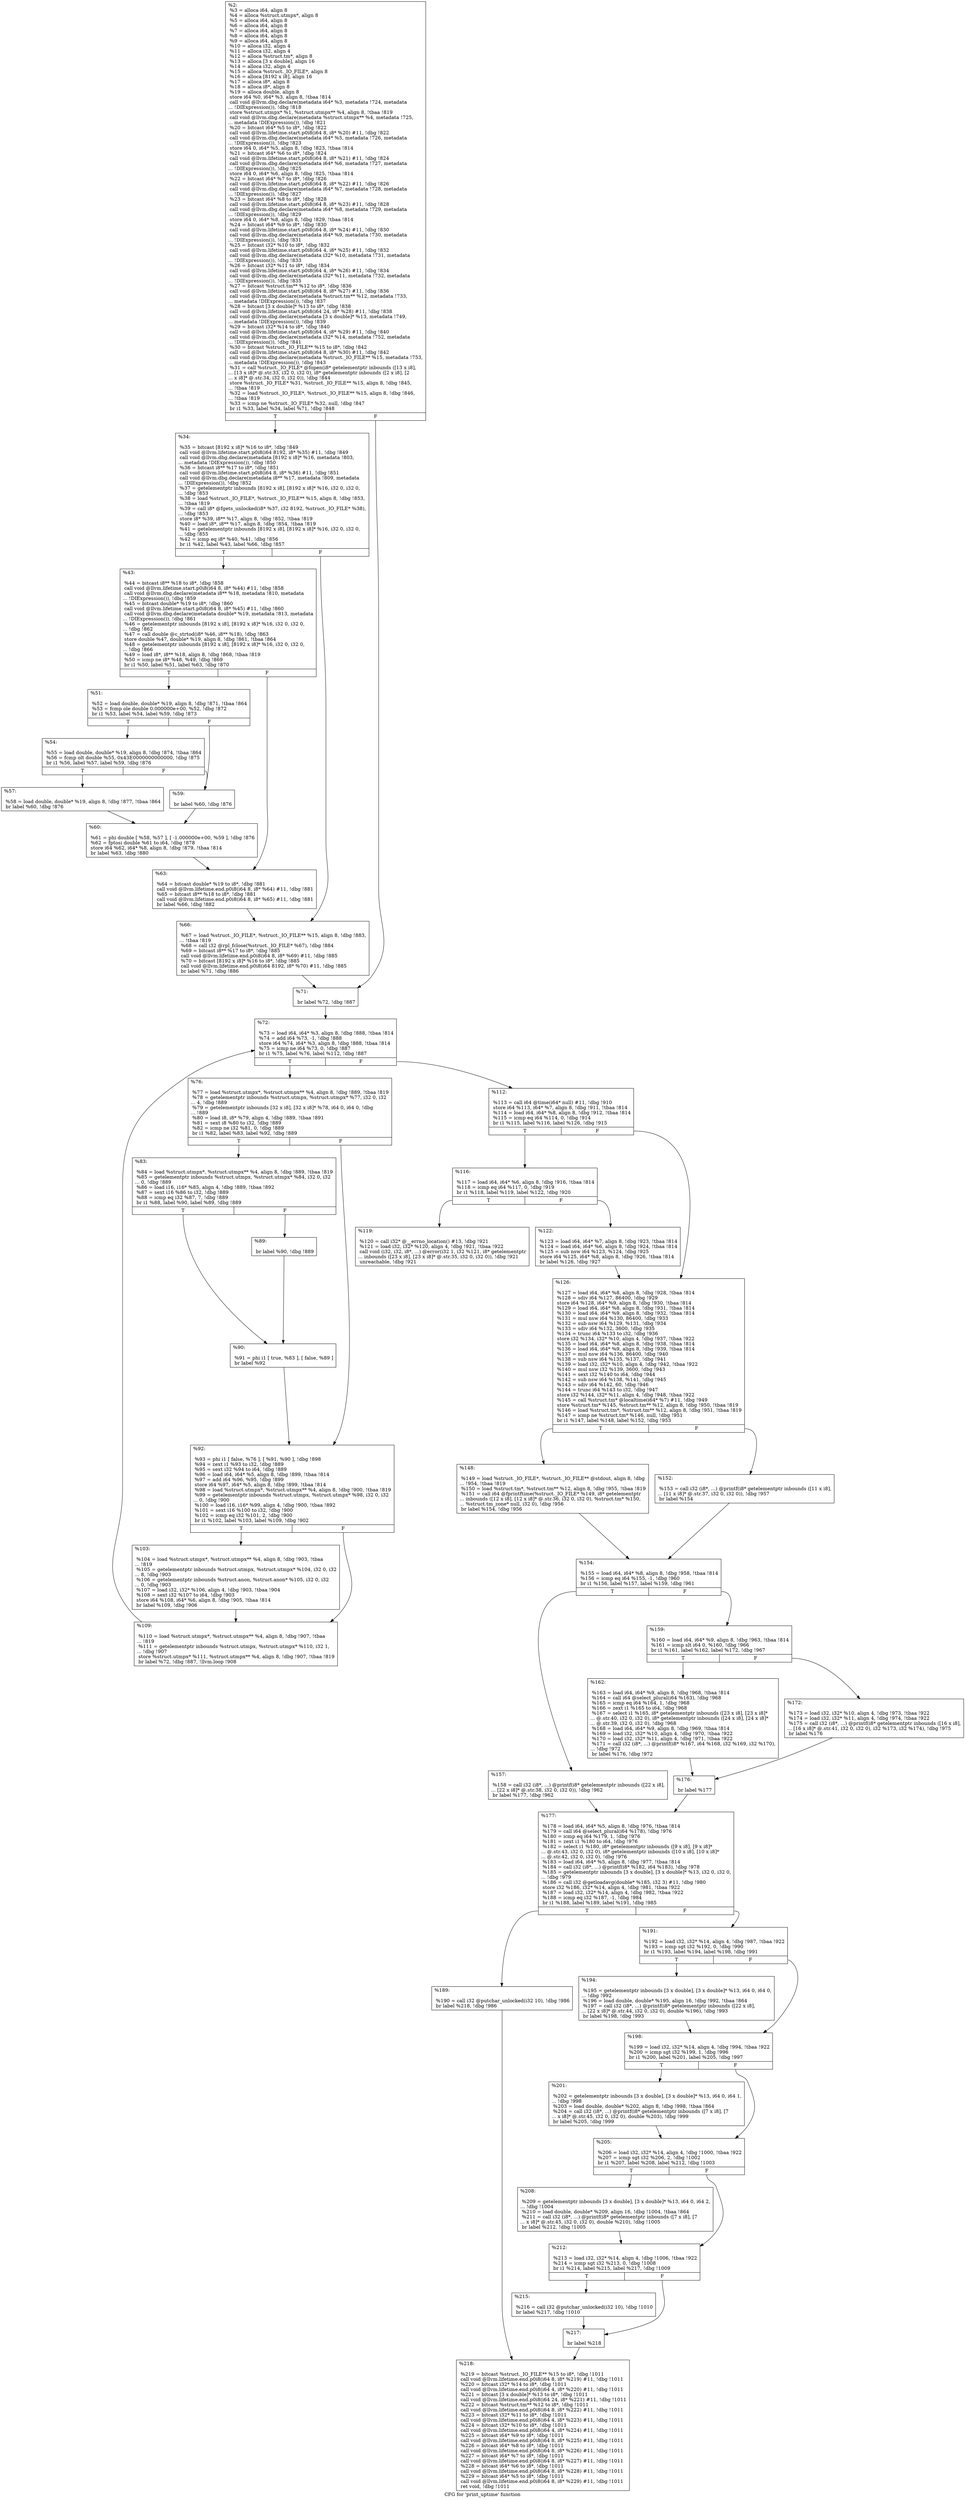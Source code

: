 digraph "CFG for 'print_uptime' function" {
	label="CFG for 'print_uptime' function";

	Node0x20c3990 [shape=record,label="{%2:\l  %3 = alloca i64, align 8\l  %4 = alloca %struct.utmpx*, align 8\l  %5 = alloca i64, align 8\l  %6 = alloca i64, align 8\l  %7 = alloca i64, align 8\l  %8 = alloca i64, align 8\l  %9 = alloca i64, align 8\l  %10 = alloca i32, align 4\l  %11 = alloca i32, align 4\l  %12 = alloca %struct.tm*, align 8\l  %13 = alloca [3 x double], align 16\l  %14 = alloca i32, align 4\l  %15 = alloca %struct._IO_FILE*, align 8\l  %16 = alloca [8192 x i8], align 16\l  %17 = alloca i8*, align 8\l  %18 = alloca i8*, align 8\l  %19 = alloca double, align 8\l  store i64 %0, i64* %3, align 8, !tbaa !814\l  call void @llvm.dbg.declare(metadata i64* %3, metadata !724, metadata\l... !DIExpression()), !dbg !818\l  store %struct.utmpx* %1, %struct.utmpx** %4, align 8, !tbaa !819\l  call void @llvm.dbg.declare(metadata %struct.utmpx** %4, metadata !725,\l... metadata !DIExpression()), !dbg !821\l  %20 = bitcast i64* %5 to i8*, !dbg !822\l  call void @llvm.lifetime.start.p0i8(i64 8, i8* %20) #11, !dbg !822\l  call void @llvm.dbg.declare(metadata i64* %5, metadata !726, metadata\l... !DIExpression()), !dbg !823\l  store i64 0, i64* %5, align 8, !dbg !823, !tbaa !814\l  %21 = bitcast i64* %6 to i8*, !dbg !824\l  call void @llvm.lifetime.start.p0i8(i64 8, i8* %21) #11, !dbg !824\l  call void @llvm.dbg.declare(metadata i64* %6, metadata !727, metadata\l... !DIExpression()), !dbg !825\l  store i64 0, i64* %6, align 8, !dbg !825, !tbaa !814\l  %22 = bitcast i64* %7 to i8*, !dbg !826\l  call void @llvm.lifetime.start.p0i8(i64 8, i8* %22) #11, !dbg !826\l  call void @llvm.dbg.declare(metadata i64* %7, metadata !728, metadata\l... !DIExpression()), !dbg !827\l  %23 = bitcast i64* %8 to i8*, !dbg !828\l  call void @llvm.lifetime.start.p0i8(i64 8, i8* %23) #11, !dbg !828\l  call void @llvm.dbg.declare(metadata i64* %8, metadata !729, metadata\l... !DIExpression()), !dbg !829\l  store i64 0, i64* %8, align 8, !dbg !829, !tbaa !814\l  %24 = bitcast i64* %9 to i8*, !dbg !830\l  call void @llvm.lifetime.start.p0i8(i64 8, i8* %24) #11, !dbg !830\l  call void @llvm.dbg.declare(metadata i64* %9, metadata !730, metadata\l... !DIExpression()), !dbg !831\l  %25 = bitcast i32* %10 to i8*, !dbg !832\l  call void @llvm.lifetime.start.p0i8(i64 4, i8* %25) #11, !dbg !832\l  call void @llvm.dbg.declare(metadata i32* %10, metadata !731, metadata\l... !DIExpression()), !dbg !833\l  %26 = bitcast i32* %11 to i8*, !dbg !834\l  call void @llvm.lifetime.start.p0i8(i64 4, i8* %26) #11, !dbg !834\l  call void @llvm.dbg.declare(metadata i32* %11, metadata !732, metadata\l... !DIExpression()), !dbg !835\l  %27 = bitcast %struct.tm** %12 to i8*, !dbg !836\l  call void @llvm.lifetime.start.p0i8(i64 8, i8* %27) #11, !dbg !836\l  call void @llvm.dbg.declare(metadata %struct.tm** %12, metadata !733,\l... metadata !DIExpression()), !dbg !837\l  %28 = bitcast [3 x double]* %13 to i8*, !dbg !838\l  call void @llvm.lifetime.start.p0i8(i64 24, i8* %28) #11, !dbg !838\l  call void @llvm.dbg.declare(metadata [3 x double]* %13, metadata !749,\l... metadata !DIExpression()), !dbg !839\l  %29 = bitcast i32* %14 to i8*, !dbg !840\l  call void @llvm.lifetime.start.p0i8(i64 4, i8* %29) #11, !dbg !840\l  call void @llvm.dbg.declare(metadata i32* %14, metadata !752, metadata\l... !DIExpression()), !dbg !841\l  %30 = bitcast %struct._IO_FILE** %15 to i8*, !dbg !842\l  call void @llvm.lifetime.start.p0i8(i64 8, i8* %30) #11, !dbg !842\l  call void @llvm.dbg.declare(metadata %struct._IO_FILE** %15, metadata !753,\l... metadata !DIExpression()), !dbg !843\l  %31 = call %struct._IO_FILE* @fopen(i8* getelementptr inbounds ([13 x i8],\l... [13 x i8]* @.str.33, i32 0, i32 0), i8* getelementptr inbounds ([2 x i8], [2\l... x i8]* @.str.34, i32 0, i32 0)), !dbg !844\l  store %struct._IO_FILE* %31, %struct._IO_FILE** %15, align 8, !dbg !845,\l... !tbaa !819\l  %32 = load %struct._IO_FILE*, %struct._IO_FILE** %15, align 8, !dbg !846,\l... !tbaa !819\l  %33 = icmp ne %struct._IO_FILE* %32, null, !dbg !847\l  br i1 %33, label %34, label %71, !dbg !848\l|{<s0>T|<s1>F}}"];
	Node0x20c3990:s0 -> Node0x20d00e0;
	Node0x20c3990:s1 -> Node0x20d03b0;
	Node0x20d00e0 [shape=record,label="{%34:\l\l  %35 = bitcast [8192 x i8]* %16 to i8*, !dbg !849\l  call void @llvm.lifetime.start.p0i8(i64 8192, i8* %35) #11, !dbg !849\l  call void @llvm.dbg.declare(metadata [8192 x i8]* %16, metadata !803,\l... metadata !DIExpression()), !dbg !850\l  %36 = bitcast i8** %17 to i8*, !dbg !851\l  call void @llvm.lifetime.start.p0i8(i64 8, i8* %36) #11, !dbg !851\l  call void @llvm.dbg.declare(metadata i8** %17, metadata !809, metadata\l... !DIExpression()), !dbg !852\l  %37 = getelementptr inbounds [8192 x i8], [8192 x i8]* %16, i32 0, i32 0,\l... !dbg !853\l  %38 = load %struct._IO_FILE*, %struct._IO_FILE** %15, align 8, !dbg !853,\l... !tbaa !819\l  %39 = call i8* @fgets_unlocked(i8* %37, i32 8192, %struct._IO_FILE* %38),\l... !dbg !853\l  store i8* %39, i8** %17, align 8, !dbg !852, !tbaa !819\l  %40 = load i8*, i8** %17, align 8, !dbg !854, !tbaa !819\l  %41 = getelementptr inbounds [8192 x i8], [8192 x i8]* %16, i32 0, i32 0,\l... !dbg !855\l  %42 = icmp eq i8* %40, %41, !dbg !856\l  br i1 %42, label %43, label %66, !dbg !857\l|{<s0>T|<s1>F}}"];
	Node0x20d00e0:s0 -> Node0x20d0130;
	Node0x20d00e0:s1 -> Node0x20d0360;
	Node0x20d0130 [shape=record,label="{%43:\l\l  %44 = bitcast i8** %18 to i8*, !dbg !858\l  call void @llvm.lifetime.start.p0i8(i64 8, i8* %44) #11, !dbg !858\l  call void @llvm.dbg.declare(metadata i8** %18, metadata !810, metadata\l... !DIExpression()), !dbg !859\l  %45 = bitcast double* %19 to i8*, !dbg !860\l  call void @llvm.lifetime.start.p0i8(i64 8, i8* %45) #11, !dbg !860\l  call void @llvm.dbg.declare(metadata double* %19, metadata !813, metadata\l... !DIExpression()), !dbg !861\l  %46 = getelementptr inbounds [8192 x i8], [8192 x i8]* %16, i32 0, i32 0,\l... !dbg !862\l  %47 = call double @c_strtod(i8* %46, i8** %18), !dbg !863\l  store double %47, double* %19, align 8, !dbg !861, !tbaa !864\l  %48 = getelementptr inbounds [8192 x i8], [8192 x i8]* %16, i32 0, i32 0,\l... !dbg !866\l  %49 = load i8*, i8** %18, align 8, !dbg !868, !tbaa !819\l  %50 = icmp ne i8* %48, %49, !dbg !869\l  br i1 %50, label %51, label %63, !dbg !870\l|{<s0>T|<s1>F}}"];
	Node0x20d0130:s0 -> Node0x20d0180;
	Node0x20d0130:s1 -> Node0x20d0310;
	Node0x20d0180 [shape=record,label="{%51:\l\l  %52 = load double, double* %19, align 8, !dbg !871, !tbaa !864\l  %53 = fcmp ole double 0.000000e+00, %52, !dbg !872\l  br i1 %53, label %54, label %59, !dbg !873\l|{<s0>T|<s1>F}}"];
	Node0x20d0180:s0 -> Node0x20d01d0;
	Node0x20d0180:s1 -> Node0x20d0270;
	Node0x20d01d0 [shape=record,label="{%54:\l\l  %55 = load double, double* %19, align 8, !dbg !874, !tbaa !864\l  %56 = fcmp olt double %55, 0x43E0000000000000, !dbg !875\l  br i1 %56, label %57, label %59, !dbg !876\l|{<s0>T|<s1>F}}"];
	Node0x20d01d0:s0 -> Node0x20d0220;
	Node0x20d01d0:s1 -> Node0x20d0270;
	Node0x20d0220 [shape=record,label="{%57:\l\l  %58 = load double, double* %19, align 8, !dbg !877, !tbaa !864\l  br label %60, !dbg !876\l}"];
	Node0x20d0220 -> Node0x20d02c0;
	Node0x20d0270 [shape=record,label="{%59:\l\l  br label %60, !dbg !876\l}"];
	Node0x20d0270 -> Node0x20d02c0;
	Node0x20d02c0 [shape=record,label="{%60:\l\l  %61 = phi double [ %58, %57 ], [ -1.000000e+00, %59 ], !dbg !876\l  %62 = fptosi double %61 to i64, !dbg !878\l  store i64 %62, i64* %8, align 8, !dbg !879, !tbaa !814\l  br label %63, !dbg !880\l}"];
	Node0x20d02c0 -> Node0x20d0310;
	Node0x20d0310 [shape=record,label="{%63:\l\l  %64 = bitcast double* %19 to i8*, !dbg !881\l  call void @llvm.lifetime.end.p0i8(i64 8, i8* %64) #11, !dbg !881\l  %65 = bitcast i8** %18 to i8*, !dbg !881\l  call void @llvm.lifetime.end.p0i8(i64 8, i8* %65) #11, !dbg !881\l  br label %66, !dbg !882\l}"];
	Node0x20d0310 -> Node0x20d0360;
	Node0x20d0360 [shape=record,label="{%66:\l\l  %67 = load %struct._IO_FILE*, %struct._IO_FILE** %15, align 8, !dbg !883,\l... !tbaa !819\l  %68 = call i32 @rpl_fclose(%struct._IO_FILE* %67), !dbg !884\l  %69 = bitcast i8** %17 to i8*, !dbg !885\l  call void @llvm.lifetime.end.p0i8(i64 8, i8* %69) #11, !dbg !885\l  %70 = bitcast [8192 x i8]* %16 to i8*, !dbg !885\l  call void @llvm.lifetime.end.p0i8(i64 8192, i8* %70) #11, !dbg !885\l  br label %71, !dbg !886\l}"];
	Node0x20d0360 -> Node0x20d03b0;
	Node0x20d03b0 [shape=record,label="{%71:\l\l  br label %72, !dbg !887\l}"];
	Node0x20d03b0 -> Node0x20d0400;
	Node0x20d0400 [shape=record,label="{%72:\l\l  %73 = load i64, i64* %3, align 8, !dbg !888, !tbaa !814\l  %74 = add i64 %73, -1, !dbg !888\l  store i64 %74, i64* %3, align 8, !dbg !888, !tbaa !814\l  %75 = icmp ne i64 %73, 0, !dbg !887\l  br i1 %75, label %76, label %112, !dbg !887\l|{<s0>T|<s1>F}}"];
	Node0x20d0400:s0 -> Node0x20d0450;
	Node0x20d0400:s1 -> Node0x20d0680;
	Node0x20d0450 [shape=record,label="{%76:\l\l  %77 = load %struct.utmpx*, %struct.utmpx** %4, align 8, !dbg !889, !tbaa !819\l  %78 = getelementptr inbounds %struct.utmpx, %struct.utmpx* %77, i32 0, i32\l... 4, !dbg !889\l  %79 = getelementptr inbounds [32 x i8], [32 x i8]* %78, i64 0, i64 0, !dbg\l... !889\l  %80 = load i8, i8* %79, align 4, !dbg !889, !tbaa !891\l  %81 = sext i8 %80 to i32, !dbg !889\l  %82 = icmp ne i32 %81, 0, !dbg !889\l  br i1 %82, label %83, label %92, !dbg !889\l|{<s0>T|<s1>F}}"];
	Node0x20d0450:s0 -> Node0x20d04a0;
	Node0x20d0450:s1 -> Node0x20d0590;
	Node0x20d04a0 [shape=record,label="{%83:\l\l  %84 = load %struct.utmpx*, %struct.utmpx** %4, align 8, !dbg !889, !tbaa !819\l  %85 = getelementptr inbounds %struct.utmpx, %struct.utmpx* %84, i32 0, i32\l... 0, !dbg !889\l  %86 = load i16, i16* %85, align 4, !dbg !889, !tbaa !892\l  %87 = sext i16 %86 to i32, !dbg !889\l  %88 = icmp eq i32 %87, 7, !dbg !889\l  br i1 %88, label %90, label %89, !dbg !889\l|{<s0>T|<s1>F}}"];
	Node0x20d04a0:s0 -> Node0x20d0540;
	Node0x20d04a0:s1 -> Node0x20d04f0;
	Node0x20d04f0 [shape=record,label="{%89:\l\l  br label %90, !dbg !889\l}"];
	Node0x20d04f0 -> Node0x20d0540;
	Node0x20d0540 [shape=record,label="{%90:\l\l  %91 = phi i1 [ true, %83 ], [ false, %89 ]\l  br label %92\l}"];
	Node0x20d0540 -> Node0x20d0590;
	Node0x20d0590 [shape=record,label="{%92:\l\l  %93 = phi i1 [ false, %76 ], [ %91, %90 ], !dbg !898\l  %94 = zext i1 %93 to i32, !dbg !889\l  %95 = sext i32 %94 to i64, !dbg !889\l  %96 = load i64, i64* %5, align 8, !dbg !899, !tbaa !814\l  %97 = add i64 %96, %95, !dbg !899\l  store i64 %97, i64* %5, align 8, !dbg !899, !tbaa !814\l  %98 = load %struct.utmpx*, %struct.utmpx** %4, align 8, !dbg !900, !tbaa !819\l  %99 = getelementptr inbounds %struct.utmpx, %struct.utmpx* %98, i32 0, i32\l... 0, !dbg !900\l  %100 = load i16, i16* %99, align 4, !dbg !900, !tbaa !892\l  %101 = sext i16 %100 to i32, !dbg !900\l  %102 = icmp eq i32 %101, 2, !dbg !900\l  br i1 %102, label %103, label %109, !dbg !902\l|{<s0>T|<s1>F}}"];
	Node0x20d0590:s0 -> Node0x20d05e0;
	Node0x20d0590:s1 -> Node0x20d0630;
	Node0x20d05e0 [shape=record,label="{%103:\l\l  %104 = load %struct.utmpx*, %struct.utmpx** %4, align 8, !dbg !903, !tbaa\l... !819\l  %105 = getelementptr inbounds %struct.utmpx, %struct.utmpx* %104, i32 0, i32\l... 8, !dbg !903\l  %106 = getelementptr inbounds %struct.anon, %struct.anon* %105, i32 0, i32\l... 0, !dbg !903\l  %107 = load i32, i32* %106, align 4, !dbg !903, !tbaa !904\l  %108 = sext i32 %107 to i64, !dbg !903\l  store i64 %108, i64* %6, align 8, !dbg !905, !tbaa !814\l  br label %109, !dbg !906\l}"];
	Node0x20d05e0 -> Node0x20d0630;
	Node0x20d0630 [shape=record,label="{%109:\l\l  %110 = load %struct.utmpx*, %struct.utmpx** %4, align 8, !dbg !907, !tbaa\l... !819\l  %111 = getelementptr inbounds %struct.utmpx, %struct.utmpx* %110, i32 1,\l... !dbg !907\l  store %struct.utmpx* %111, %struct.utmpx** %4, align 8, !dbg !907, !tbaa !819\l  br label %72, !dbg !887, !llvm.loop !908\l}"];
	Node0x20d0630 -> Node0x20d0400;
	Node0x20d0680 [shape=record,label="{%112:\l\l  %113 = call i64 @time(i64* null) #11, !dbg !910\l  store i64 %113, i64* %7, align 8, !dbg !911, !tbaa !814\l  %114 = load i64, i64* %8, align 8, !dbg !912, !tbaa !814\l  %115 = icmp eq i64 %114, 0, !dbg !914\l  br i1 %115, label %116, label %126, !dbg !915\l|{<s0>T|<s1>F}}"];
	Node0x20d0680:s0 -> Node0x20d06d0;
	Node0x20d0680:s1 -> Node0x20d07c0;
	Node0x20d06d0 [shape=record,label="{%116:\l\l  %117 = load i64, i64* %6, align 8, !dbg !916, !tbaa !814\l  %118 = icmp eq i64 %117, 0, !dbg !919\l  br i1 %118, label %119, label %122, !dbg !920\l|{<s0>T|<s1>F}}"];
	Node0x20d06d0:s0 -> Node0x20d0720;
	Node0x20d06d0:s1 -> Node0x20d0770;
	Node0x20d0720 [shape=record,label="{%119:\l\l  %120 = call i32* @__errno_location() #13, !dbg !921\l  %121 = load i32, i32* %120, align 4, !dbg !921, !tbaa !922\l  call void (i32, i32, i8*, ...) @error(i32 1, i32 %121, i8* getelementptr\l... inbounds ([23 x i8], [23 x i8]* @.str.35, i32 0, i32 0)), !dbg !921\l  unreachable, !dbg !921\l}"];
	Node0x20d0770 [shape=record,label="{%122:\l\l  %123 = load i64, i64* %7, align 8, !dbg !923, !tbaa !814\l  %124 = load i64, i64* %6, align 8, !dbg !924, !tbaa !814\l  %125 = sub nsw i64 %123, %124, !dbg !925\l  store i64 %125, i64* %8, align 8, !dbg !926, !tbaa !814\l  br label %126, !dbg !927\l}"];
	Node0x20d0770 -> Node0x20d07c0;
	Node0x20d07c0 [shape=record,label="{%126:\l\l  %127 = load i64, i64* %8, align 8, !dbg !928, !tbaa !814\l  %128 = sdiv i64 %127, 86400, !dbg !929\l  store i64 %128, i64* %9, align 8, !dbg !930, !tbaa !814\l  %129 = load i64, i64* %8, align 8, !dbg !931, !tbaa !814\l  %130 = load i64, i64* %9, align 8, !dbg !932, !tbaa !814\l  %131 = mul nsw i64 %130, 86400, !dbg !933\l  %132 = sub nsw i64 %129, %131, !dbg !934\l  %133 = sdiv i64 %132, 3600, !dbg !935\l  %134 = trunc i64 %133 to i32, !dbg !936\l  store i32 %134, i32* %10, align 4, !dbg !937, !tbaa !922\l  %135 = load i64, i64* %8, align 8, !dbg !938, !tbaa !814\l  %136 = load i64, i64* %9, align 8, !dbg !939, !tbaa !814\l  %137 = mul nsw i64 %136, 86400, !dbg !940\l  %138 = sub nsw i64 %135, %137, !dbg !941\l  %139 = load i32, i32* %10, align 4, !dbg !942, !tbaa !922\l  %140 = mul nsw i32 %139, 3600, !dbg !943\l  %141 = sext i32 %140 to i64, !dbg !944\l  %142 = sub nsw i64 %138, %141, !dbg !945\l  %143 = sdiv i64 %142, 60, !dbg !946\l  %144 = trunc i64 %143 to i32, !dbg !947\l  store i32 %144, i32* %11, align 4, !dbg !948, !tbaa !922\l  %145 = call %struct.tm* @localtime(i64* %7) #11, !dbg !949\l  store %struct.tm* %145, %struct.tm** %12, align 8, !dbg !950, !tbaa !819\l  %146 = load %struct.tm*, %struct.tm** %12, align 8, !dbg !951, !tbaa !819\l  %147 = icmp ne %struct.tm* %146, null, !dbg !951\l  br i1 %147, label %148, label %152, !dbg !953\l|{<s0>T|<s1>F}}"];
	Node0x20d07c0:s0 -> Node0x20d0810;
	Node0x20d07c0:s1 -> Node0x20d0860;
	Node0x20d0810 [shape=record,label="{%148:\l\l  %149 = load %struct._IO_FILE*, %struct._IO_FILE** @stdout, align 8, !dbg\l... !954, !tbaa !819\l  %150 = load %struct.tm*, %struct.tm** %12, align 8, !dbg !955, !tbaa !819\l  %151 = call i64 @fprintftime(%struct._IO_FILE* %149, i8* getelementptr\l... inbounds ([12 x i8], [12 x i8]* @.str.36, i32 0, i32 0), %struct.tm* %150,\l... %struct.tm_zone* null, i32 0), !dbg !956\l  br label %154, !dbg !956\l}"];
	Node0x20d0810 -> Node0x20d08b0;
	Node0x20d0860 [shape=record,label="{%152:\l\l  %153 = call i32 (i8*, ...) @printf(i8* getelementptr inbounds ([11 x i8],\l... [11 x i8]* @.str.37, i32 0, i32 0)), !dbg !957\l  br label %154\l}"];
	Node0x20d0860 -> Node0x20d08b0;
	Node0x20d08b0 [shape=record,label="{%154:\l\l  %155 = load i64, i64* %8, align 8, !dbg !958, !tbaa !814\l  %156 = icmp eq i64 %155, -1, !dbg !960\l  br i1 %156, label %157, label %159, !dbg !961\l|{<s0>T|<s1>F}}"];
	Node0x20d08b0:s0 -> Node0x20d0900;
	Node0x20d08b0:s1 -> Node0x20d0950;
	Node0x20d0900 [shape=record,label="{%157:\l\l  %158 = call i32 (i8*, ...) @printf(i8* getelementptr inbounds ([22 x i8],\l... [22 x i8]* @.str.38, i32 0, i32 0)), !dbg !962\l  br label %177, !dbg !962\l}"];
	Node0x20d0900 -> Node0x20d0a90;
	Node0x20d0950 [shape=record,label="{%159:\l\l  %160 = load i64, i64* %9, align 8, !dbg !963, !tbaa !814\l  %161 = icmp slt i64 0, %160, !dbg !966\l  br i1 %161, label %162, label %172, !dbg !967\l|{<s0>T|<s1>F}}"];
	Node0x20d0950:s0 -> Node0x20d09a0;
	Node0x20d0950:s1 -> Node0x20d09f0;
	Node0x20d09a0 [shape=record,label="{%162:\l\l  %163 = load i64, i64* %9, align 8, !dbg !968, !tbaa !814\l  %164 = call i64 @select_plural(i64 %163), !dbg !968\l  %165 = icmp eq i64 %164, 1, !dbg !968\l  %166 = zext i1 %165 to i64, !dbg !968\l  %167 = select i1 %165, i8* getelementptr inbounds ([23 x i8], [23 x i8]*\l... @.str.40, i32 0, i32 0), i8* getelementptr inbounds ([24 x i8], [24 x i8]*\l... @.str.39, i32 0, i32 0), !dbg !968\l  %168 = load i64, i64* %9, align 8, !dbg !969, !tbaa !814\l  %169 = load i32, i32* %10, align 4, !dbg !970, !tbaa !922\l  %170 = load i32, i32* %11, align 4, !dbg !971, !tbaa !922\l  %171 = call i32 (i8*, ...) @printf(i8* %167, i64 %168, i32 %169, i32 %170),\l... !dbg !972\l  br label %176, !dbg !972\l}"];
	Node0x20d09a0 -> Node0x20d0a40;
	Node0x20d09f0 [shape=record,label="{%172:\l\l  %173 = load i32, i32* %10, align 4, !dbg !973, !tbaa !922\l  %174 = load i32, i32* %11, align 4, !dbg !974, !tbaa !922\l  %175 = call i32 (i8*, ...) @printf(i8* getelementptr inbounds ([16 x i8],\l... [16 x i8]* @.str.41, i32 0, i32 0), i32 %173, i32 %174), !dbg !975\l  br label %176\l}"];
	Node0x20d09f0 -> Node0x20d0a40;
	Node0x20d0a40 [shape=record,label="{%176:\l\l  br label %177\l}"];
	Node0x20d0a40 -> Node0x20d0a90;
	Node0x20d0a90 [shape=record,label="{%177:\l\l  %178 = load i64, i64* %5, align 8, !dbg !976, !tbaa !814\l  %179 = call i64 @select_plural(i64 %178), !dbg !976\l  %180 = icmp eq i64 %179, 1, !dbg !976\l  %181 = zext i1 %180 to i64, !dbg !976\l  %182 = select i1 %180, i8* getelementptr inbounds ([9 x i8], [9 x i8]*\l... @.str.43, i32 0, i32 0), i8* getelementptr inbounds ([10 x i8], [10 x i8]*\l... @.str.42, i32 0, i32 0), !dbg !976\l  %183 = load i64, i64* %5, align 8, !dbg !977, !tbaa !814\l  %184 = call i32 (i8*, ...) @printf(i8* %182, i64 %183), !dbg !978\l  %185 = getelementptr inbounds [3 x double], [3 x double]* %13, i32 0, i32 0,\l... !dbg !979\l  %186 = call i32 @getloadavg(double* %185, i32 3) #11, !dbg !980\l  store i32 %186, i32* %14, align 4, !dbg !981, !tbaa !922\l  %187 = load i32, i32* %14, align 4, !dbg !982, !tbaa !922\l  %188 = icmp eq i32 %187, -1, !dbg !984\l  br i1 %188, label %189, label %191, !dbg !985\l|{<s0>T|<s1>F}}"];
	Node0x20d0a90:s0 -> Node0x20d0ae0;
	Node0x20d0a90:s1 -> Node0x20d0b30;
	Node0x20d0ae0 [shape=record,label="{%189:\l\l  %190 = call i32 @putchar_unlocked(i32 10), !dbg !986\l  br label %218, !dbg !986\l}"];
	Node0x20d0ae0 -> Node0x20d0e00;
	Node0x20d0b30 [shape=record,label="{%191:\l\l  %192 = load i32, i32* %14, align 4, !dbg !987, !tbaa !922\l  %193 = icmp sgt i32 %192, 0, !dbg !990\l  br i1 %193, label %194, label %198, !dbg !991\l|{<s0>T|<s1>F}}"];
	Node0x20d0b30:s0 -> Node0x20d0b80;
	Node0x20d0b30:s1 -> Node0x20d0bd0;
	Node0x20d0b80 [shape=record,label="{%194:\l\l  %195 = getelementptr inbounds [3 x double], [3 x double]* %13, i64 0, i64 0,\l... !dbg !992\l  %196 = load double, double* %195, align 16, !dbg !992, !tbaa !864\l  %197 = call i32 (i8*, ...) @printf(i8* getelementptr inbounds ([22 x i8],\l... [22 x i8]* @.str.44, i32 0, i32 0), double %196), !dbg !993\l  br label %198, !dbg !993\l}"];
	Node0x20d0b80 -> Node0x20d0bd0;
	Node0x20d0bd0 [shape=record,label="{%198:\l\l  %199 = load i32, i32* %14, align 4, !dbg !994, !tbaa !922\l  %200 = icmp sgt i32 %199, 1, !dbg !996\l  br i1 %200, label %201, label %205, !dbg !997\l|{<s0>T|<s1>F}}"];
	Node0x20d0bd0:s0 -> Node0x20d0c20;
	Node0x20d0bd0:s1 -> Node0x20d0c70;
	Node0x20d0c20 [shape=record,label="{%201:\l\l  %202 = getelementptr inbounds [3 x double], [3 x double]* %13, i64 0, i64 1,\l... !dbg !998\l  %203 = load double, double* %202, align 8, !dbg !998, !tbaa !864\l  %204 = call i32 (i8*, ...) @printf(i8* getelementptr inbounds ([7 x i8], [7\l... x i8]* @.str.45, i32 0, i32 0), double %203), !dbg !999\l  br label %205, !dbg !999\l}"];
	Node0x20d0c20 -> Node0x20d0c70;
	Node0x20d0c70 [shape=record,label="{%205:\l\l  %206 = load i32, i32* %14, align 4, !dbg !1000, !tbaa !922\l  %207 = icmp sgt i32 %206, 2, !dbg !1002\l  br i1 %207, label %208, label %212, !dbg !1003\l|{<s0>T|<s1>F}}"];
	Node0x20d0c70:s0 -> Node0x20d0cc0;
	Node0x20d0c70:s1 -> Node0x20d0d10;
	Node0x20d0cc0 [shape=record,label="{%208:\l\l  %209 = getelementptr inbounds [3 x double], [3 x double]* %13, i64 0, i64 2,\l... !dbg !1004\l  %210 = load double, double* %209, align 16, !dbg !1004, !tbaa !864\l  %211 = call i32 (i8*, ...) @printf(i8* getelementptr inbounds ([7 x i8], [7\l... x i8]* @.str.45, i32 0, i32 0), double %210), !dbg !1005\l  br label %212, !dbg !1005\l}"];
	Node0x20d0cc0 -> Node0x20d0d10;
	Node0x20d0d10 [shape=record,label="{%212:\l\l  %213 = load i32, i32* %14, align 4, !dbg !1006, !tbaa !922\l  %214 = icmp sgt i32 %213, 0, !dbg !1008\l  br i1 %214, label %215, label %217, !dbg !1009\l|{<s0>T|<s1>F}}"];
	Node0x20d0d10:s0 -> Node0x20d0d60;
	Node0x20d0d10:s1 -> Node0x20d0db0;
	Node0x20d0d60 [shape=record,label="{%215:\l\l  %216 = call i32 @putchar_unlocked(i32 10), !dbg !1010\l  br label %217, !dbg !1010\l}"];
	Node0x20d0d60 -> Node0x20d0db0;
	Node0x20d0db0 [shape=record,label="{%217:\l\l  br label %218\l}"];
	Node0x20d0db0 -> Node0x20d0e00;
	Node0x20d0e00 [shape=record,label="{%218:\l\l  %219 = bitcast %struct._IO_FILE** %15 to i8*, !dbg !1011\l  call void @llvm.lifetime.end.p0i8(i64 8, i8* %219) #11, !dbg !1011\l  %220 = bitcast i32* %14 to i8*, !dbg !1011\l  call void @llvm.lifetime.end.p0i8(i64 4, i8* %220) #11, !dbg !1011\l  %221 = bitcast [3 x double]* %13 to i8*, !dbg !1011\l  call void @llvm.lifetime.end.p0i8(i64 24, i8* %221) #11, !dbg !1011\l  %222 = bitcast %struct.tm** %12 to i8*, !dbg !1011\l  call void @llvm.lifetime.end.p0i8(i64 8, i8* %222) #11, !dbg !1011\l  %223 = bitcast i32* %11 to i8*, !dbg !1011\l  call void @llvm.lifetime.end.p0i8(i64 4, i8* %223) #11, !dbg !1011\l  %224 = bitcast i32* %10 to i8*, !dbg !1011\l  call void @llvm.lifetime.end.p0i8(i64 4, i8* %224) #11, !dbg !1011\l  %225 = bitcast i64* %9 to i8*, !dbg !1011\l  call void @llvm.lifetime.end.p0i8(i64 8, i8* %225) #11, !dbg !1011\l  %226 = bitcast i64* %8 to i8*, !dbg !1011\l  call void @llvm.lifetime.end.p0i8(i64 8, i8* %226) #11, !dbg !1011\l  %227 = bitcast i64* %7 to i8*, !dbg !1011\l  call void @llvm.lifetime.end.p0i8(i64 8, i8* %227) #11, !dbg !1011\l  %228 = bitcast i64* %6 to i8*, !dbg !1011\l  call void @llvm.lifetime.end.p0i8(i64 8, i8* %228) #11, !dbg !1011\l  %229 = bitcast i64* %5 to i8*, !dbg !1011\l  call void @llvm.lifetime.end.p0i8(i64 8, i8* %229) #11, !dbg !1011\l  ret void, !dbg !1011\l}"];
}
